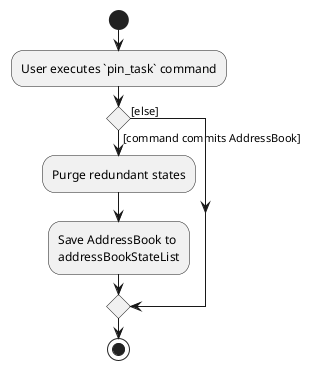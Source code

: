 @startuml
start
:User executes `pin_task` command;

if () then ([command commits AddressBook])
    :Purge redundant states;
    :Save AddressBook to
    addressBookStateList;
else ([else])
endif
stop
@enduml